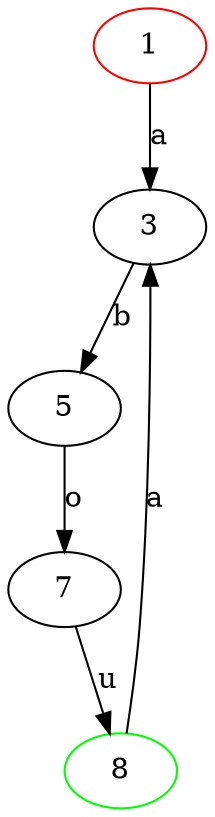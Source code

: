 digraph {
    1 [color = "red";];
    1 -> 3 [label = "a";];
    3 -> 5 [label = "b";];
    5 -> 7 [label = "o";];
    8 [color = "green";];
    7 -> 8 [label = "u";];
    8 [color = "green";];
    8 -> 3 [label = "a";];
}